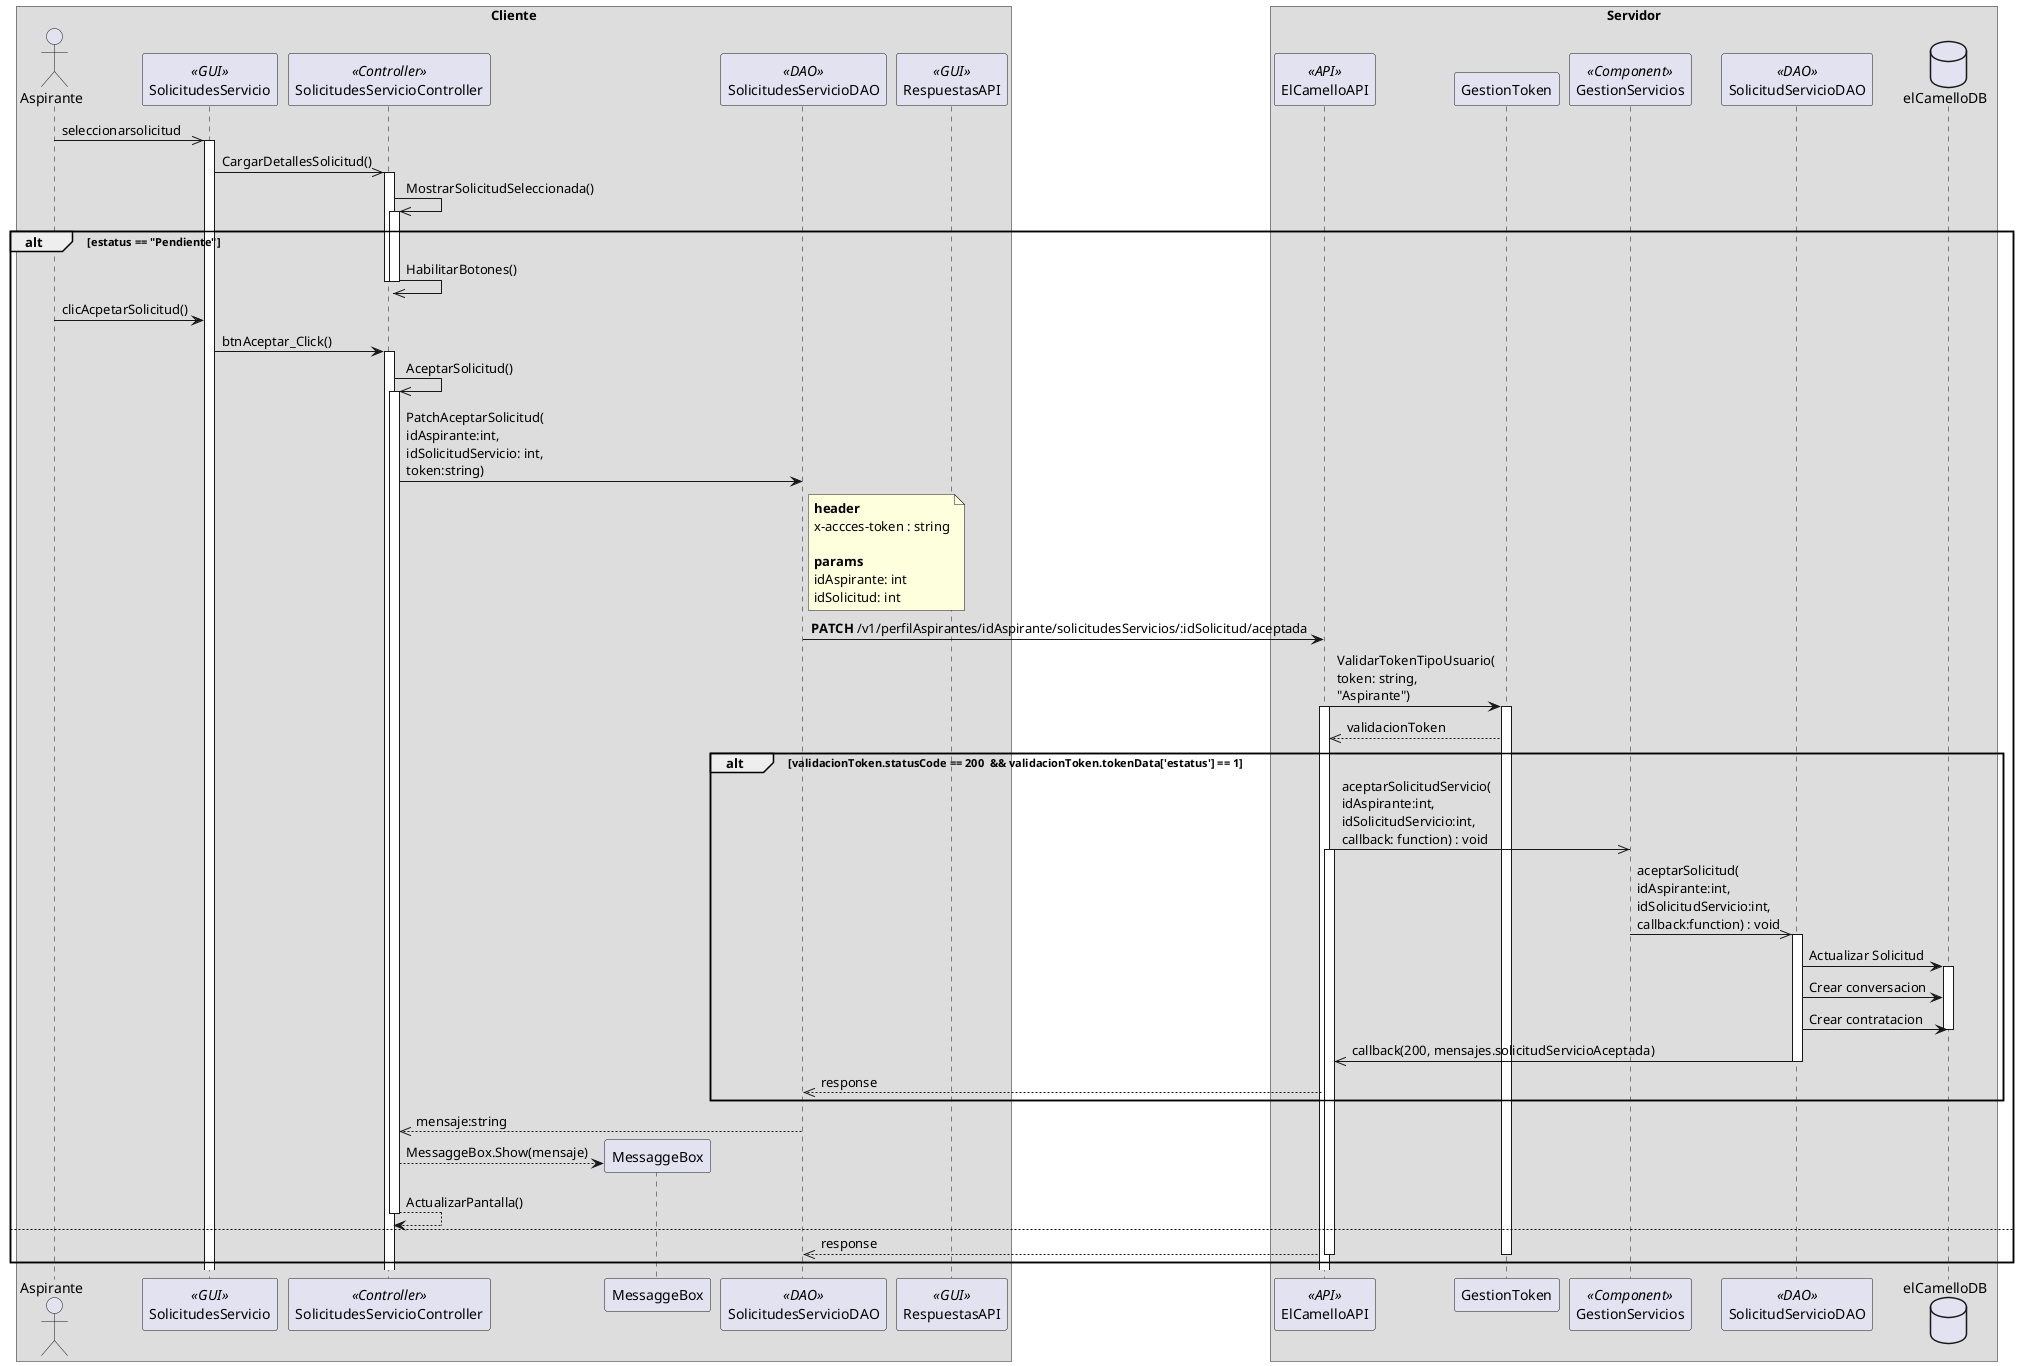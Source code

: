 @startuml Aceptar solicitud de servicio

box Cliente
    actor Aspirante as a
    participant SolicitudesServicio as b <<GUI>> 
    participant SolicitudesServicioController as c <<Controller>>
    participant MessaggeBox as mb
    participant SolicitudesServicioDAO as d <<DAO>>
    participant RespuestasAPI as ra <<GUI>>
end box

box Servidor
    participant ElCamelloAPI as e <<API>>
    participant GestionToken as f
    participant GestionServicios as g <<Component>>
    participant SolicitudServicioDAO as h <<DAO>>
    database elCamelloDB as db
end box

a ->> b : seleccionarsolicitud
activate b

b ->> c : CargarDetallesSolicitud()
activate c

c ->> c : MostrarSolicitudSeleccionada()
activate c

alt estatus == "Pendiente"
    c ->> c : HabilitarBotones()
    deactivate c
    deactivate c

    a -> b : clicAcpetarSolicitud()
    b -> c : btnAceptar_Click()
    activate c

    c ->> c : AceptarSolicitud()
    activate c

    c -> d : PatchAceptarSolicitud(\nidAspirante:int,\nidSolicitudServicio: int,\ntoken:string)

    note right of d 
        **header**
        x-accces-token : string
        
        **params**
        idAspirante: int
        idSolicitud: int
    end note
    d -> e : **PATCH** /v1/perfilAspirantes/idAspirante/solicitudesServicios/:idSolicitud/aceptada


    e -> f : ValidarTokenTipoUsuario(\ntoken: string, \n"Aspirante")
    activate e
    activate f
    f -->> e: validacionToken

    alt validacionToken.statusCode == 200  && validacionToken.tokenData['estatus'] == 1
        e ->> g : aceptarSolicitudServicio(\nidAspirante:int, \nidSolicitudServicio:int,\ncallback: function) : void
        activate e

        g ->> h : aceptarSolicitud(\nidAspirante:int, \nidSolicitudServicio:int,\ncallback:function) : void
        activate h

        h -> db : Actualizar Solicitud
        activate db
        h -> db : Crear conversacion 
        h -> db : Crear contratacion
        deactivate db
        h ->> e : callback(200, mensajes.solicitudServicioAceptada)
        deactivate h
        e -->> d: response
    end

    d -->> c : mensaje:string

    create mb
    c --> mb : MessaggeBox.Show(mensaje)
    c --> c : ActualizarPantalla()
    deactivate c
else
    e -->> d: response
    deactivate f
    deactivate e
end

@enduml